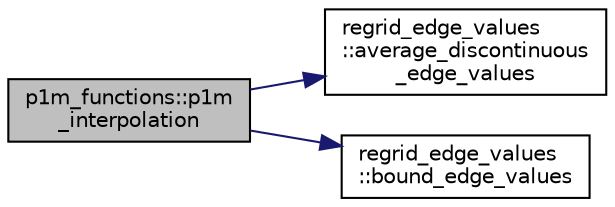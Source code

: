 digraph "p1m_functions::p1m_interpolation"
{
 // INTERACTIVE_SVG=YES
 // LATEX_PDF_SIZE
  edge [fontname="Helvetica",fontsize="10",labelfontname="Helvetica",labelfontsize="10"];
  node [fontname="Helvetica",fontsize="10",shape=record];
  rankdir="LR";
  Node1 [label="p1m_functions::p1m\l_interpolation",height=0.2,width=0.4,color="black", fillcolor="grey75", style="filled", fontcolor="black",tooltip="Linearly interpolate between edge values."];
  Node1 -> Node2 [color="midnightblue",fontsize="10",style="solid",fontname="Helvetica"];
  Node2 [label="regrid_edge_values\l::average_discontinuous\l_edge_values",height=0.2,width=0.4,color="black", fillcolor="white", style="filled",URL="$namespaceregrid__edge__values.html#ad43eb7fa3a284e2b33068f47232521ca",tooltip="Replace discontinuous collocated edge values with their average."];
  Node1 -> Node3 [color="midnightblue",fontsize="10",style="solid",fontname="Helvetica"];
  Node3 [label="regrid_edge_values\l::bound_edge_values",height=0.2,width=0.4,color="black", fillcolor="white", style="filled",URL="$namespaceregrid__edge__values.html#aa3c7ea104f554d508b69efd860fc6b10",tooltip="Bound edge values by neighboring cell averages."];
}
